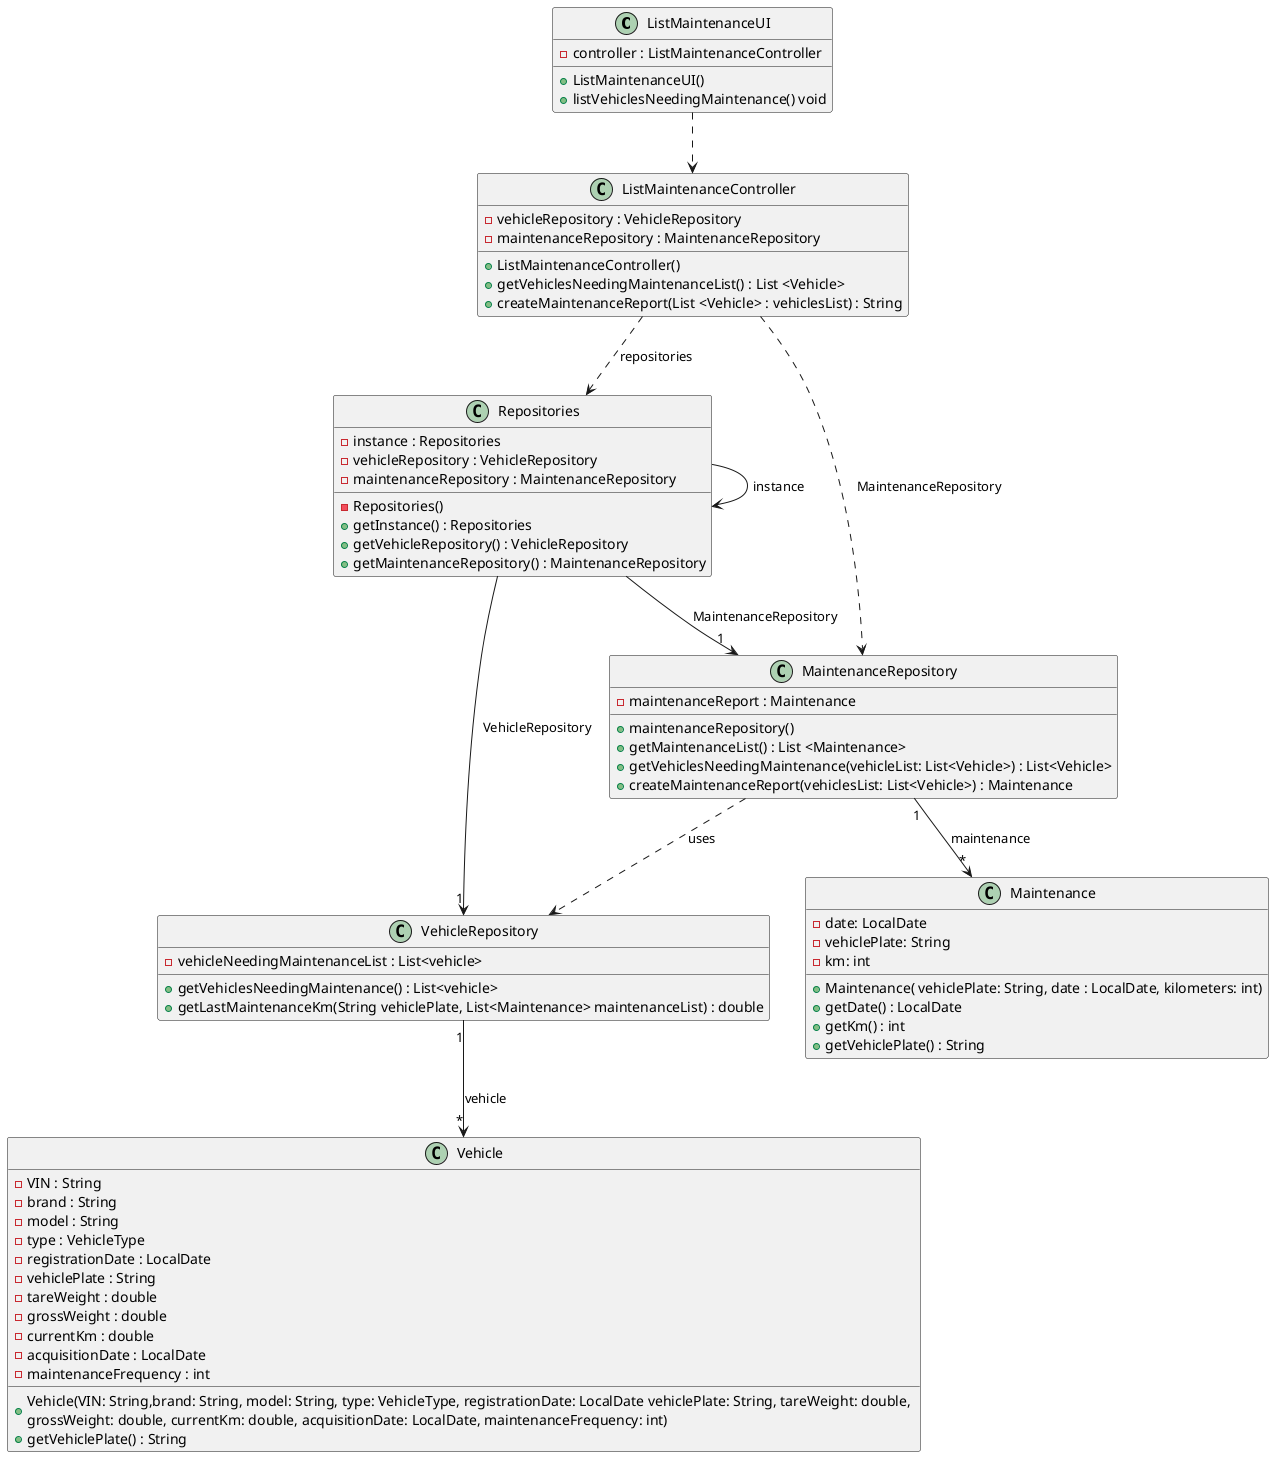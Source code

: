 @startuml
skinparam packageStyle rectangle
skinparam shadowing false
skinparam line type polyline

class ListMaintenanceUI{
    - controller : ListMaintenanceController
    + ListMaintenanceUI()
    + listVehiclesNeedingMaintenance() void
}

class ListMaintenanceController {
    - vehicleRepository : VehicleRepository
    - maintenanceRepository : MaintenanceRepository

    + ListMaintenanceController()
    + getVehiclesNeedingMaintenanceList() : List <Vehicle>
    + createMaintenanceReport(List <Vehicle> : vehiclesList) : String
}

class Repositories {
        - instance : Repositories
        - vehicleRepository : VehicleRepository
        - maintenanceRepository : MaintenanceRepository

        - Repositories()
        + getInstance() : Repositories
        + getVehicleRepository() : VehicleRepository
        + getMaintenanceRepository() : MaintenanceRepository
}

class VehicleRepository {
    - vehicleNeedingMaintenanceList : List<vehicle>

    + getVehiclesNeedingMaintenance() : List<vehicle>
    + getLastMaintenanceKm(String vehiclePlate, List<Maintenance> maintenanceList) : double
}

class MaintenanceRepository {
    - maintenanceReport : Maintenance

    + maintenanceRepository()
    + getMaintenanceList() : List <Maintenance>
    + getVehiclesNeedingMaintenance(vehicleList: List<Vehicle>) : List<Vehicle>
    + createMaintenanceReport(vehiclesList: List<Vehicle>) : Maintenance
}

class Vehicle {
     - VIN : String
     - brand : String
     - model : String
     - type : VehicleType
     - registrationDate : LocalDate
     - vehiclePlate : String
     - tareWeight : double
     - grossWeight : double
     - currentKm : double
     - acquisitionDate : LocalDate
     - maintenanceFrequency : int

    + Vehicle(VIN: String,brand: String, model: String, type: VehicleType, registrationDate: LocalDate vehiclePlate: String, tareWeight: double, \ngrossWeight: double, currentKm: double, acquisitionDate: LocalDate, maintenanceFrequency: int)
    + getVehiclePlate() : String
}



class Maintenance {
    - date: LocalDate
    - vehiclePlate: String
    - km: int

    + Maintenance( vehiclePlate: String, date : LocalDate, kilometers: int)
    + getDate() : LocalDate
    + getKm() : int
    + getVehiclePlate() : String
}

ListMaintenanceUI ..> ListMaintenanceController

ListMaintenanceController ..> Repositories: repositories

Repositories --> Repositories: instance

ListMaintenanceController ..> MaintenanceRepository: MaintenanceRepository

Repositories --> "1"VehicleRepository: VehicleRepository

Repositories --> "1"MaintenanceRepository: MaintenanceRepository

VehicleRepository "1"--> "*"Vehicle: vehicle

MaintenanceRepository  ..>  VehicleRepository: uses

MaintenanceRepository "1"-->"*" Maintenance: maintenance

@enduml
